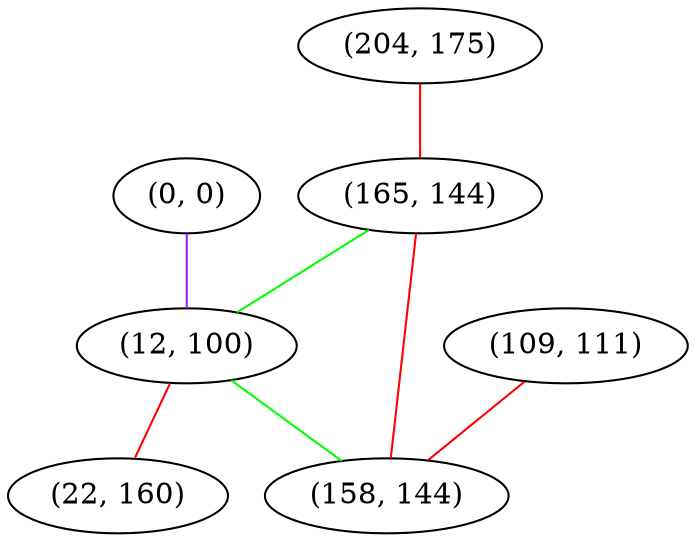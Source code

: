 graph "" {
"(204, 175)";
"(0, 0)";
"(165, 144)";
"(109, 111)";
"(12, 100)";
"(158, 144)";
"(22, 160)";
"(204, 175)" -- "(165, 144)"  [color=red, key=0, weight=1];
"(0, 0)" -- "(12, 100)"  [color=purple, key=0, weight=4];
"(165, 144)" -- "(12, 100)"  [color=green, key=0, weight=2];
"(165, 144)" -- "(158, 144)"  [color=red, key=0, weight=1];
"(109, 111)" -- "(158, 144)"  [color=red, key=0, weight=1];
"(12, 100)" -- "(22, 160)"  [color=red, key=0, weight=1];
"(12, 100)" -- "(158, 144)"  [color=green, key=0, weight=2];
}
